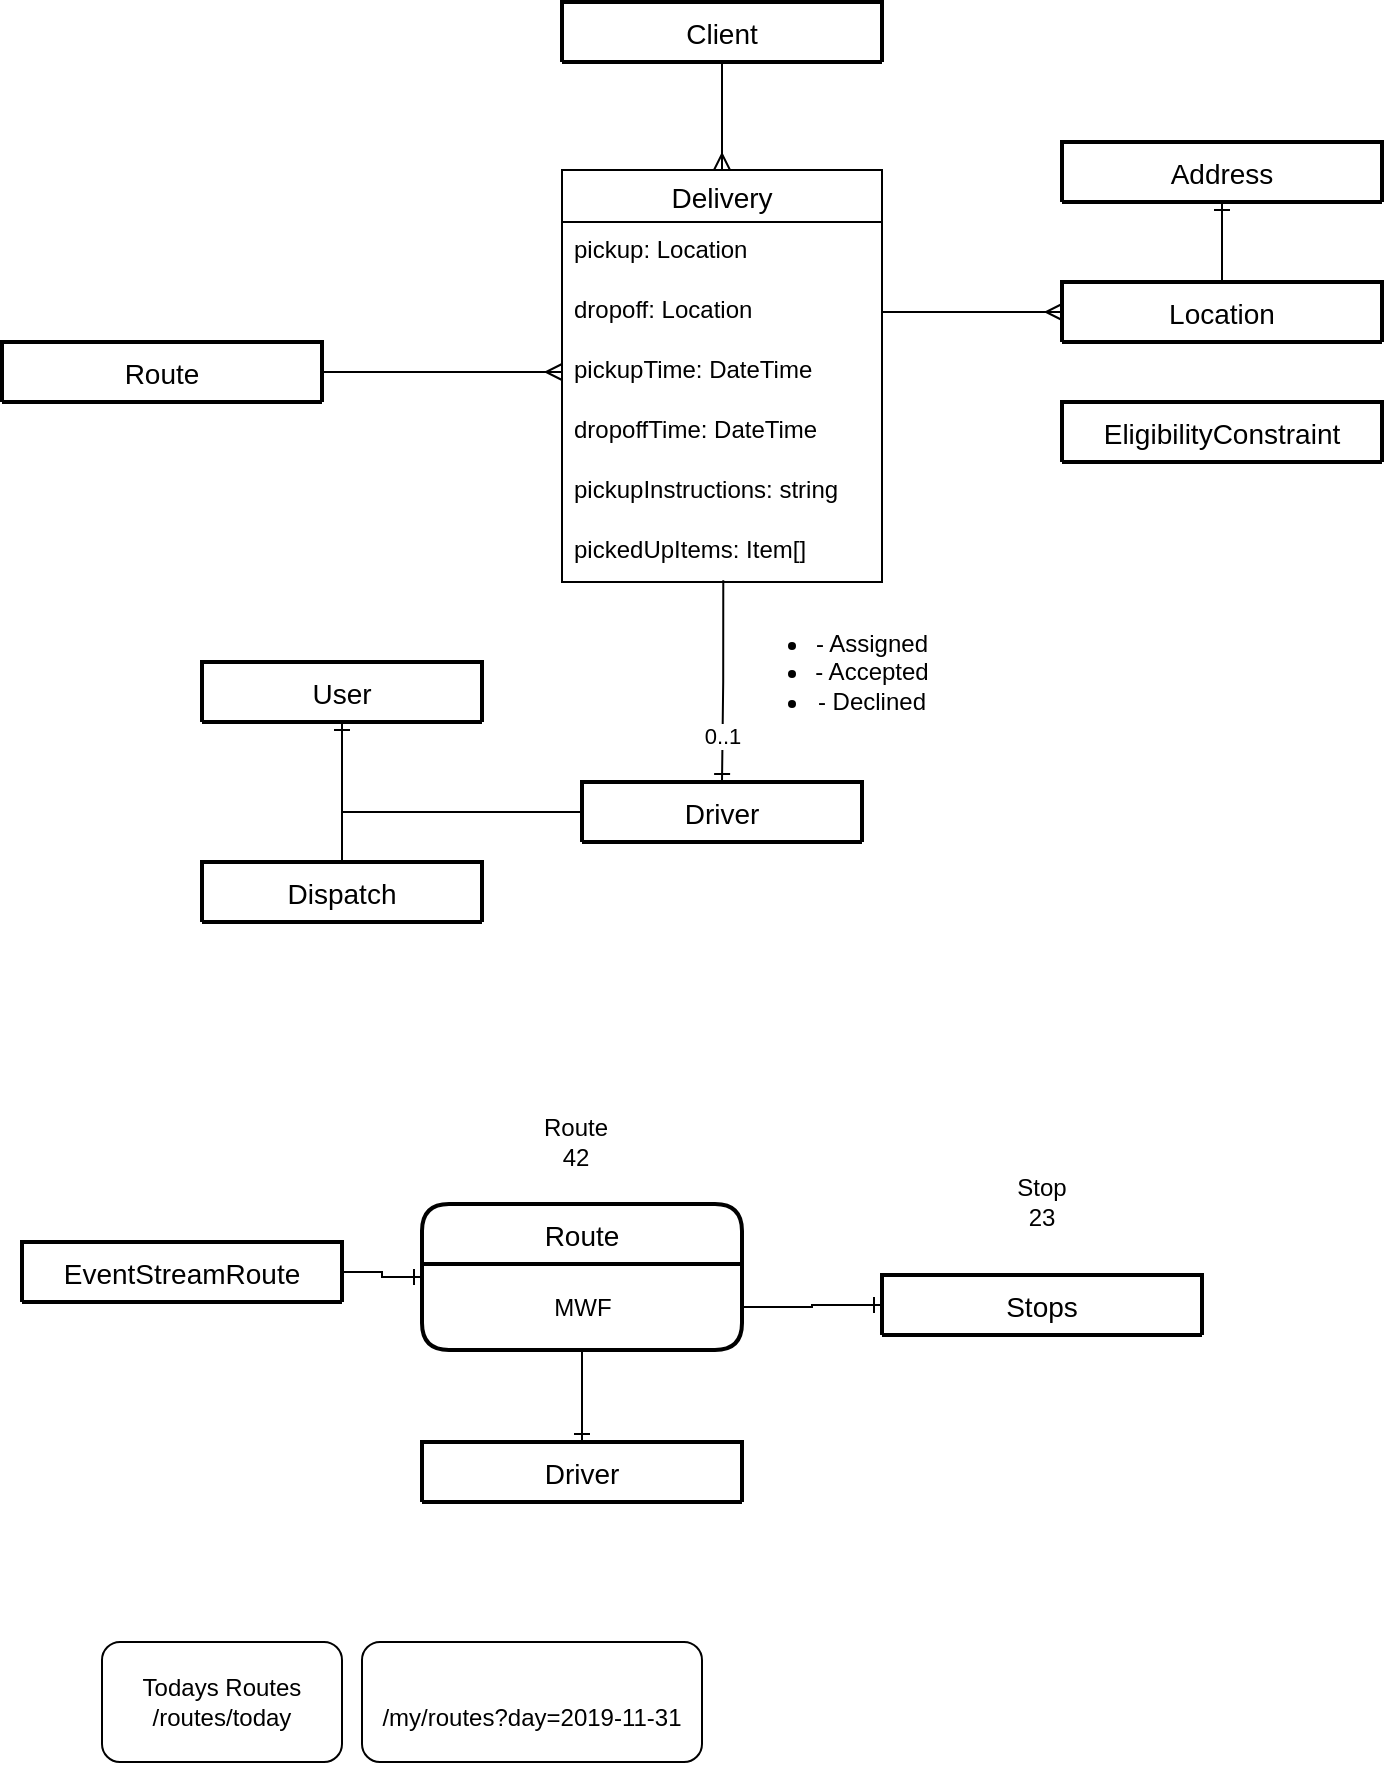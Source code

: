 <mxfile version="13.6.5">
    <diagram id="6hGFLwfOUW9BJ-s0fimq" name="Page-1">
        <mxGraphModel dx="2120" dy="2258" grid="1" gridSize="10" guides="1" tooltips="1" connect="1" arrows="1" fold="1" page="1" pageScale="1" pageWidth="827" pageHeight="1169" math="0" shadow="0">
            <root>
                <mxCell id="0"/>
                <mxCell id="1" parent="0"/>
                <mxCell id="11" style="edgeStyle=orthogonalEdgeStyle;rounded=0;orthogonalLoop=1;jettySize=auto;html=1;exitX=0.5;exitY=1;exitDx=0;exitDy=0;entryX=0.5;entryY=0;entryDx=0;entryDy=0;endArrow=ERmany;endFill=0;" edge="1" parent="1" source="2" target="22">
                    <mxGeometry relative="1" as="geometry">
                        <mxPoint x="-410" y="140" as="targetPoint"/>
                    </mxGeometry>
                </mxCell>
                <mxCell id="27" style="edgeStyle=orthogonalEdgeStyle;rounded=0;orthogonalLoop=1;jettySize=auto;html=1;exitX=0.5;exitY=0;exitDx=0;exitDy=0;entryX=0.5;entryY=1;entryDx=0;entryDy=0;endArrow=ERone;endFill=0;" edge="1" parent="1" source="4" target="10">
                    <mxGeometry relative="1" as="geometry"/>
                </mxCell>
                <mxCell id="26" style="edgeStyle=orthogonalEdgeStyle;rounded=0;orthogonalLoop=1;jettySize=auto;html=1;exitX=1;exitY=0.5;exitDx=0;exitDy=0;entryX=0;entryY=0.5;entryDx=0;entryDy=0;endArrow=ERmany;endFill=0;" edge="1" parent="1" source="24" target="4">
                    <mxGeometry relative="1" as="geometry"/>
                </mxCell>
                <mxCell id="29" style="edgeStyle=orthogonalEdgeStyle;rounded=0;orthogonalLoop=1;jettySize=auto;html=1;entryX=0.5;entryY=0;entryDx=0;entryDy=0;endArrow=ERone;endFill=0;exitX=0.504;exitY=0.972;exitDx=0;exitDy=0;exitPerimeter=0;" edge="1" parent="1" source="43" target="5">
                    <mxGeometry relative="1" as="geometry">
                        <mxPoint x="-410" y="320" as="sourcePoint"/>
                    </mxGeometry>
                </mxCell>
                <mxCell id="30" value="0..1" style="edgeLabel;html=1;align=center;verticalAlign=middle;resizable=0;points=[];" vertex="1" connectable="0" parent="29">
                    <mxGeometry x="0.693" y="-1" relative="1" as="geometry">
                        <mxPoint x="1" y="-8" as="offset"/>
                    </mxGeometry>
                </mxCell>
                <mxCell id="35" value="&lt;ul&gt;&lt;li&gt;- Assigned&lt;/li&gt;&lt;li&gt;- Accepted&lt;/li&gt;&lt;li&gt;- Declined&lt;/li&gt;&lt;/ul&gt;" style="text;html=1;strokeColor=none;fillColor=none;align=center;verticalAlign=middle;whiteSpace=wrap;rounded=0;" vertex="1" parent="1">
                    <mxGeometry x="-420" y="310" width="130" height="50" as="geometry"/>
                </mxCell>
                <mxCell id="41" style="edgeStyle=orthogonalEdgeStyle;rounded=0;orthogonalLoop=1;jettySize=auto;html=1;entryX=0.5;entryY=1;entryDx=0;entryDy=0;endArrow=ERone;endFill=0;" edge="1" parent="1" source="5" target="39">
                    <mxGeometry relative="1" as="geometry"/>
                </mxCell>
                <mxCell id="40" style="edgeStyle=orthogonalEdgeStyle;rounded=0;orthogonalLoop=1;jettySize=auto;html=1;entryX=0.5;entryY=1;entryDx=0;entryDy=0;endArrow=ERone;endFill=0;" edge="1" parent="1" source="6" target="39">
                    <mxGeometry relative="1" as="geometry"/>
                </mxCell>
                <mxCell id="42" style="edgeStyle=orthogonalEdgeStyle;rounded=0;orthogonalLoop=1;jettySize=auto;html=1;exitX=1;exitY=0.5;exitDx=0;exitDy=0;entryX=0;entryY=0.5;entryDx=0;entryDy=0;endArrow=ERmany;endFill=0;" edge="1" parent="1" source="8" target="36">
                    <mxGeometry relative="1" as="geometry"/>
                </mxCell>
                <mxCell id="44" value="Todays Routes&lt;br&gt;/routes/today" style="rounded=1;whiteSpace=wrap;html=1;" vertex="1" parent="1">
                    <mxGeometry x="-720" y="820" width="120" height="60" as="geometry"/>
                </mxCell>
                <mxCell id="48" style="edgeStyle=orthogonalEdgeStyle;rounded=0;orthogonalLoop=1;jettySize=auto;html=1;exitX=0.5;exitY=1;exitDx=0;exitDy=0;entryX=0.5;entryY=0;entryDx=0;entryDy=0;endArrow=ERone;endFill=0;" edge="1" parent="1" source="45" target="47">
                    <mxGeometry relative="1" as="geometry"/>
                </mxCell>
                <mxCell id="50" style="edgeStyle=orthogonalEdgeStyle;rounded=0;orthogonalLoop=1;jettySize=auto;html=1;entryX=0;entryY=0.5;entryDx=0;entryDy=0;endArrow=ERone;endFill=0;" edge="1" parent="1" source="49" target="46">
                    <mxGeometry relative="1" as="geometry"/>
                </mxCell>
                <mxCell id="53" style="edgeStyle=orthogonalEdgeStyle;rounded=0;orthogonalLoop=1;jettySize=auto;html=1;exitX=1;exitY=0.5;exitDx=0;exitDy=0;entryX=0;entryY=0.5;entryDx=0;entryDy=0;endArrow=ERone;endFill=0;" edge="1" parent="1" source="51" target="45">
                    <mxGeometry relative="1" as="geometry"/>
                </mxCell>
                <mxCell id="54" value="Stop 23" style="text;html=1;strokeColor=none;fillColor=none;align=center;verticalAlign=middle;whiteSpace=wrap;rounded=0;" vertex="1" parent="1">
                    <mxGeometry x="-270" y="590" width="40" height="20" as="geometry"/>
                </mxCell>
                <mxCell id="55" value="Route 42" style="text;html=1;strokeColor=none;fillColor=none;align=center;verticalAlign=middle;whiteSpace=wrap;rounded=0;" vertex="1" parent="1">
                    <mxGeometry x="-503" y="560" width="40" height="20" as="geometry"/>
                </mxCell>
                <mxCell id="56" value="&lt;br&gt;/my/routes?day=2019-11-31" style="rounded=1;whiteSpace=wrap;html=1;" vertex="1" parent="1">
                    <mxGeometry x="-590" y="820" width="170" height="60" as="geometry"/>
                </mxCell>
                <mxCell id="2" value="Client" style="swimlane;childLayout=stackLayout;horizontal=1;startSize=30;horizontalStack=0;rounded=1;fontSize=14;fontStyle=0;strokeWidth=2;resizeParent=0;resizeLast=1;shadow=0;dashed=0;align=center;" vertex="1" collapsed="1" parent="1">
                    <mxGeometry x="-490" width="160" height="30" as="geometry">
                        <mxRectangle x="100" y="120" width="160" height="120" as="alternateBounds"/>
                    </mxGeometry>
                </mxCell>
                <mxCell id="4" value="Location" style="swimlane;childLayout=stackLayout;horizontal=1;startSize=30;horizontalStack=0;rounded=1;fontSize=14;fontStyle=0;strokeWidth=2;resizeParent=0;resizeLast=1;shadow=0;dashed=0;align=center;" vertex="1" collapsed="1" parent="1">
                    <mxGeometry x="-240" y="140" width="160" height="30" as="geometry">
                        <mxRectangle x="610" y="60" width="160" height="120" as="alternateBounds"/>
                    </mxGeometry>
                </mxCell>
                <mxCell id="15" value="pickupPoints" style="text;html=1;align=center;verticalAlign=middle;resizable=0;points=[];autosize=1;" vertex="1" parent="4">
                    <mxGeometry y="30" width="160" as="geometry"/>
                </mxCell>
                <mxCell id="10" value="Address" style="swimlane;childLayout=stackLayout;horizontal=1;startSize=30;horizontalStack=0;rounded=1;fontSize=14;fontStyle=0;strokeWidth=2;resizeParent=0;resizeLast=1;shadow=0;dashed=0;align=center;" vertex="1" collapsed="1" parent="1">
                    <mxGeometry x="-240" y="70" width="160" height="30" as="geometry">
                        <mxRectangle x="610" y="150" width="160" height="120" as="alternateBounds"/>
                    </mxGeometry>
                </mxCell>
                <mxCell id="22" value="Delivery" style="swimlane;fontStyle=0;childLayout=stackLayout;horizontal=1;startSize=26;horizontalStack=0;resizeParent=1;resizeParentMax=0;resizeLast=0;collapsible=1;marginBottom=0;align=center;fontSize=14;" vertex="1" parent="1">
                    <mxGeometry x="-490" y="84" width="160" height="206" as="geometry">
                        <mxRectangle x="80" y="144" width="80" height="26" as="alternateBounds"/>
                    </mxGeometry>
                </mxCell>
                <mxCell id="23" value="pickup: Location" style="text;strokeColor=none;fillColor=none;spacingLeft=4;spacingRight=4;overflow=hidden;rotatable=0;points=[[0,0.5],[1,0.5]];portConstraint=eastwest;fontSize=12;" vertex="1" parent="22">
                    <mxGeometry y="26" width="160" height="30" as="geometry"/>
                </mxCell>
                <mxCell id="24" value="dropoff: Location" style="text;strokeColor=none;fillColor=none;spacingLeft=4;spacingRight=4;overflow=hidden;rotatable=0;points=[[0,0.5],[1,0.5]];portConstraint=eastwest;fontSize=12;" vertex="1" parent="22">
                    <mxGeometry y="56" width="160" height="30" as="geometry"/>
                </mxCell>
                <mxCell id="36" value="pickupTime: DateTime" style="text;strokeColor=none;fillColor=none;spacingLeft=4;spacingRight=4;overflow=hidden;rotatable=0;points=[[0,0.5],[1,0.5]];portConstraint=eastwest;fontSize=12;" vertex="1" parent="22">
                    <mxGeometry y="86" width="160" height="30" as="geometry"/>
                </mxCell>
                <mxCell id="37" value="dropoffTime: DateTime" style="text;strokeColor=none;fillColor=none;spacingLeft=4;spacingRight=4;overflow=hidden;rotatable=0;points=[[0,0.5],[1,0.5]];portConstraint=eastwest;fontSize=12;" vertex="1" parent="22">
                    <mxGeometry y="116" width="160" height="30" as="geometry"/>
                </mxCell>
                <mxCell id="38" value="pickupInstructions: string" style="text;strokeColor=none;fillColor=none;spacingLeft=4;spacingRight=4;overflow=hidden;rotatable=0;points=[[0,0.5],[1,0.5]];portConstraint=eastwest;fontSize=12;" vertex="1" parent="22">
                    <mxGeometry y="146" width="160" height="30" as="geometry"/>
                </mxCell>
                <mxCell id="43" value="pickedUpItems: Item[]" style="text;strokeColor=none;fillColor=none;spacingLeft=4;spacingRight=4;overflow=hidden;rotatable=0;points=[[0,0.5],[1,0.5]];portConstraint=eastwest;fontSize=12;" vertex="1" parent="22">
                    <mxGeometry y="176" width="160" height="30" as="geometry"/>
                </mxCell>
                <mxCell id="5" value="Driver" style="swimlane;childLayout=stackLayout;horizontal=1;startSize=30;horizontalStack=0;rounded=1;fontSize=14;fontStyle=0;strokeWidth=2;resizeParent=0;resizeLast=1;shadow=0;dashed=0;align=center;" vertex="1" collapsed="1" parent="1">
                    <mxGeometry x="-480" y="390" width="140" height="30" as="geometry">
                        <mxRectangle x="90" y="450" width="160" height="120" as="alternateBounds"/>
                    </mxGeometry>
                </mxCell>
                <mxCell id="39" value="User" style="swimlane;childLayout=stackLayout;horizontal=1;startSize=30;horizontalStack=0;rounded=1;fontSize=14;fontStyle=0;strokeWidth=2;resizeParent=0;resizeLast=1;shadow=0;dashed=0;align=center;" vertex="1" collapsed="1" parent="1">
                    <mxGeometry x="-670" y="330" width="140" height="30" as="geometry">
                        <mxRectangle x="100" y="120" width="160" height="120" as="alternateBounds"/>
                    </mxGeometry>
                </mxCell>
                <mxCell id="6" value="Dispatch" style="swimlane;childLayout=stackLayout;horizontal=1;startSize=30;horizontalStack=0;rounded=1;fontSize=14;fontStyle=0;strokeWidth=2;resizeParent=0;resizeLast=1;shadow=0;dashed=0;align=center;" vertex="1" collapsed="1" parent="1">
                    <mxGeometry x="-670" y="430" width="140" height="30" as="geometry">
                        <mxRectangle x="-100" y="490" width="160" height="120" as="alternateBounds"/>
                    </mxGeometry>
                </mxCell>
                <mxCell id="8" value="Route" style="swimlane;childLayout=stackLayout;horizontal=1;startSize=30;horizontalStack=0;rounded=1;fontSize=14;fontStyle=0;strokeWidth=2;resizeParent=0;resizeLast=1;shadow=0;dashed=0;align=center;" vertex="1" collapsed="1" parent="1">
                    <mxGeometry x="-770" y="170" width="160" height="30" as="geometry">
                        <mxRectangle x="-210" y="185" width="160" height="120" as="alternateBounds"/>
                    </mxGeometry>
                </mxCell>
                <mxCell id="47" value="Driver" style="swimlane;childLayout=stackLayout;horizontal=1;startSize=30;horizontalStack=0;rounded=1;fontSize=14;fontStyle=0;strokeWidth=2;resizeParent=0;resizeLast=1;shadow=0;dashed=0;align=center;" vertex="1" collapsed="1" parent="1">
                    <mxGeometry x="-560" y="720" width="160" height="30" as="geometry">
                        <mxRectangle x="100" y="120" width="160" height="120" as="alternateBounds"/>
                    </mxGeometry>
                </mxCell>
                <mxCell id="45" value="Route" style="swimlane;childLayout=stackLayout;horizontal=1;startSize=30;horizontalStack=0;rounded=1;fontSize=14;fontStyle=0;strokeWidth=2;resizeParent=0;resizeLast=1;shadow=0;dashed=0;align=center;" vertex="1" parent="1">
                    <mxGeometry x="-560" y="601" width="160" height="73" as="geometry">
                        <mxRectangle x="-510" y="87" width="160" height="30" as="alternateBounds"/>
                    </mxGeometry>
                </mxCell>
                <mxCell id="49" value="MWF" style="text;html=1;align=center;verticalAlign=middle;resizable=0;points=[];autosize=1;" vertex="1" parent="45">
                    <mxGeometry y="30" width="160" height="43" as="geometry"/>
                </mxCell>
                <mxCell id="46" value="Stops" style="swimlane;childLayout=stackLayout;horizontal=1;startSize=30;horizontalStack=0;rounded=1;fontSize=14;fontStyle=0;strokeWidth=2;resizeParent=0;resizeLast=1;shadow=0;dashed=0;align=center;" vertex="1" collapsed="1" parent="1">
                    <mxGeometry x="-330" y="636.5" width="160" height="30" as="geometry">
                        <mxRectangle x="-210" y="185" width="160" height="120" as="alternateBounds"/>
                    </mxGeometry>
                </mxCell>
                <mxCell id="9" value="EligibilityConstraint" style="swimlane;childLayout=stackLayout;horizontal=1;startSize=30;horizontalStack=0;rounded=1;fontSize=14;fontStyle=0;strokeWidth=2;resizeParent=0;resizeLast=1;shadow=0;dashed=0;align=center;" vertex="1" collapsed="1" parent="1">
                    <mxGeometry x="-240" y="200" width="160" height="30" as="geometry">
                        <mxRectangle x="100" y="120" width="160" height="120" as="alternateBounds"/>
                    </mxGeometry>
                </mxCell>
                <mxCell id="51" value="EventStreamRoute" style="swimlane;childLayout=stackLayout;horizontal=1;startSize=30;horizontalStack=0;rounded=1;fontSize=14;fontStyle=0;strokeWidth=2;resizeParent=0;resizeLast=1;shadow=0;dashed=0;align=center;" vertex="1" collapsed="1" parent="1">
                    <mxGeometry x="-760" y="620" width="160" height="30" as="geometry">
                        <mxRectangle x="-710" y="71" width="150" height="73" as="alternateBounds"/>
                    </mxGeometry>
                </mxCell>
            </root>
        </mxGraphModel>
    </diagram>
</mxfile>